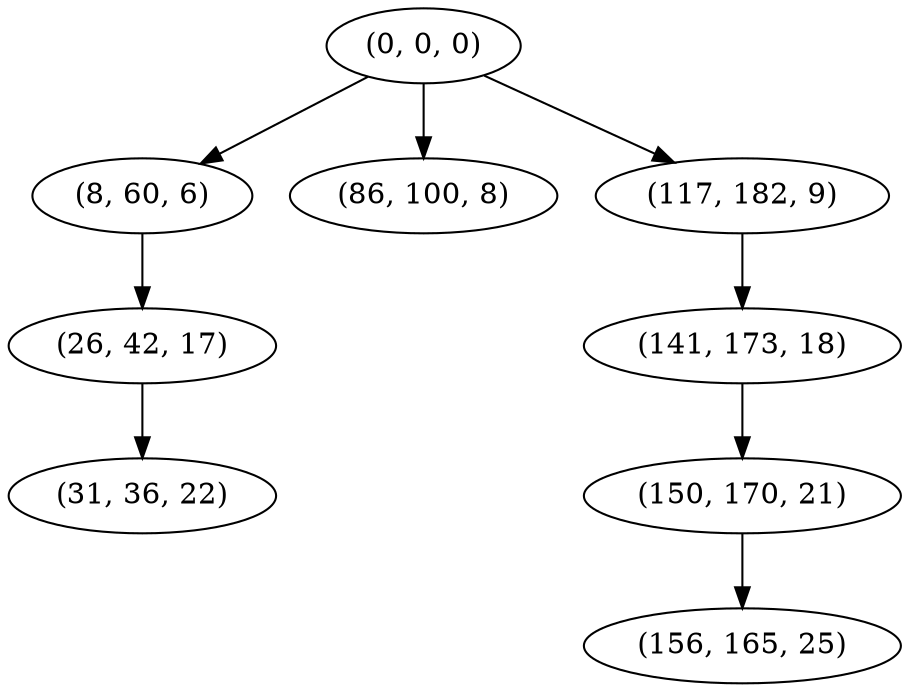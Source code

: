 digraph tree {
    "(0, 0, 0)";
    "(8, 60, 6)";
    "(26, 42, 17)";
    "(31, 36, 22)";
    "(86, 100, 8)";
    "(117, 182, 9)";
    "(141, 173, 18)";
    "(150, 170, 21)";
    "(156, 165, 25)";
    "(0, 0, 0)" -> "(8, 60, 6)";
    "(0, 0, 0)" -> "(86, 100, 8)";
    "(0, 0, 0)" -> "(117, 182, 9)";
    "(8, 60, 6)" -> "(26, 42, 17)";
    "(26, 42, 17)" -> "(31, 36, 22)";
    "(117, 182, 9)" -> "(141, 173, 18)";
    "(141, 173, 18)" -> "(150, 170, 21)";
    "(150, 170, 21)" -> "(156, 165, 25)";
}
